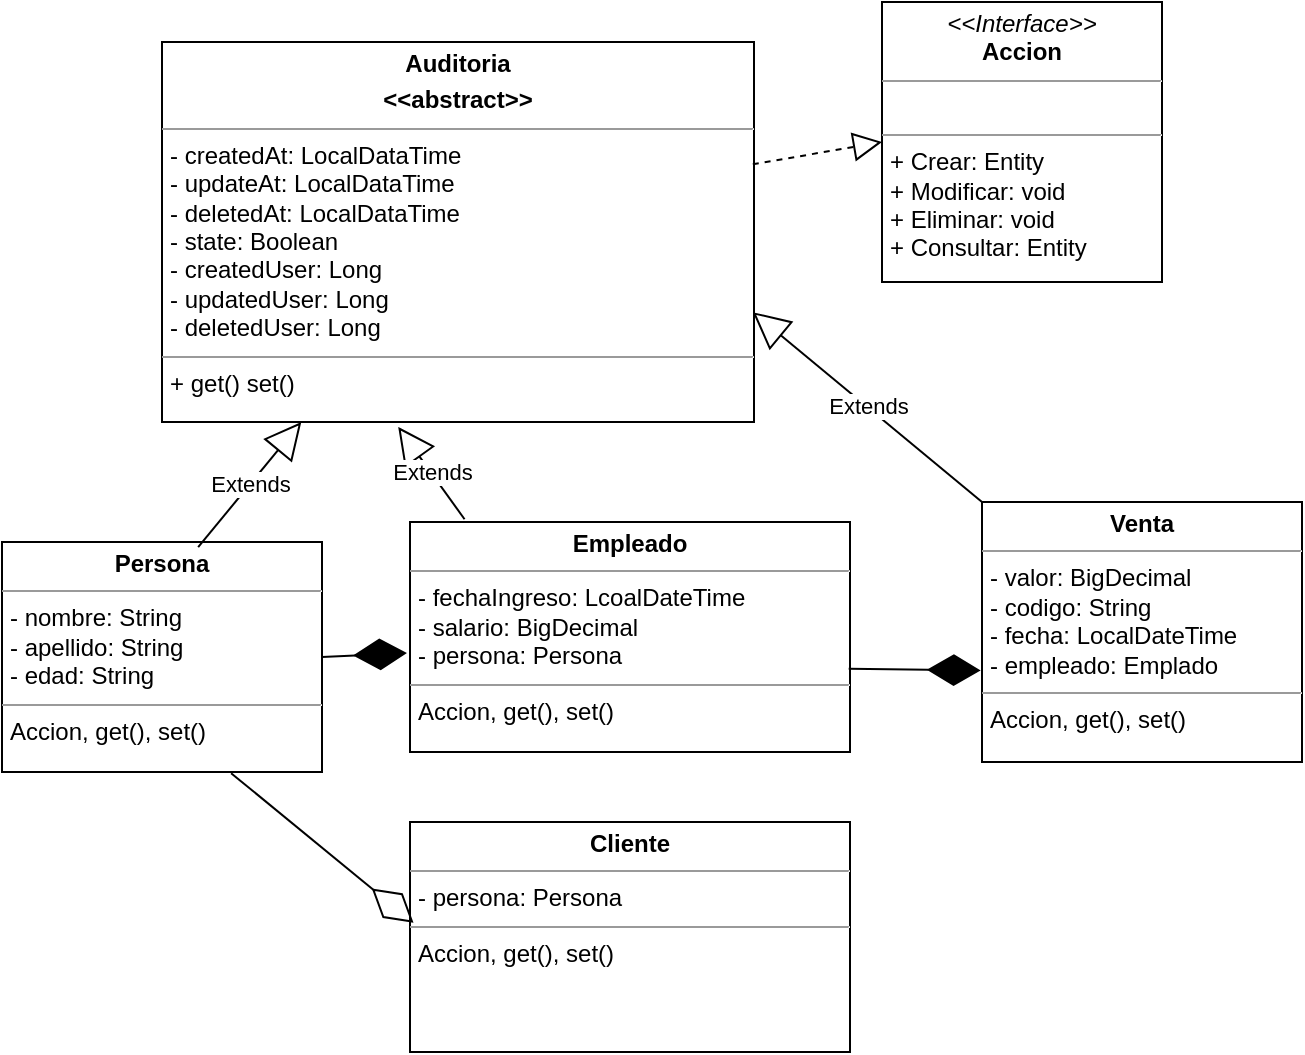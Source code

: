 <mxfile version="22.0.8" type="github">
  <diagram name="Página-1" id="4iCrYhFTXkjfmMckFGQO">
    <mxGraphModel dx="765" dy="424" grid="1" gridSize="10" guides="1" tooltips="1" connect="1" arrows="1" fold="1" page="1" pageScale="1" pageWidth="827" pageHeight="1169" math="0" shadow="0">
      <root>
        <mxCell id="0" />
        <mxCell id="1" parent="0" />
        <mxCell id="Dfm739ACAe1wgb6gIVyl-1" value="&lt;p style=&quot;margin:0px;margin-top:4px;text-align:center;&quot;&gt;&lt;i&gt;&amp;lt;&amp;lt;Interface&amp;gt;&amp;gt;&lt;/i&gt;&lt;br&gt;&lt;b&gt;Accion&lt;/b&gt;&lt;/p&gt;&lt;hr size=&quot;1&quot;&gt;&lt;p style=&quot;margin:0px;margin-left:4px;&quot;&gt;&lt;br&gt;&lt;/p&gt;&lt;hr size=&quot;1&quot;&gt;&lt;p style=&quot;margin:0px;margin-left:4px;&quot;&gt;+ Crear: Entity&lt;br&gt;+ Modificar: void&lt;/p&gt;&lt;p style=&quot;margin:0px;margin-left:4px;&quot;&gt;+ Eliminar: void&lt;br&gt;&lt;/p&gt;&lt;p style=&quot;margin:0px;margin-left:4px;&quot;&gt;+ Consultar: Entity&lt;br&gt;&lt;/p&gt;" style="verticalAlign=top;align=left;overflow=fill;fontSize=12;fontFamily=Helvetica;html=1;whiteSpace=wrap;" vertex="1" parent="1">
          <mxGeometry x="650" y="60" width="140" height="140" as="geometry" />
        </mxCell>
        <mxCell id="Dfm739ACAe1wgb6gIVyl-2" value="&lt;p style=&quot;margin:0px;margin-top:4px;text-align:center;&quot;&gt;&lt;b&gt;Persona&lt;/b&gt;&lt;/p&gt;&lt;hr size=&quot;1&quot;&gt;&lt;p style=&quot;margin:0px;margin-left:4px;&quot;&gt;- nombre: String&lt;/p&gt;&lt;p style=&quot;margin:0px;margin-left:4px;&quot;&gt;- apellido: String&lt;br&gt;&lt;/p&gt;&lt;p style=&quot;margin:0px;margin-left:4px;&quot;&gt;- edad: String&lt;br&gt;&lt;/p&gt;&lt;hr size=&quot;1&quot;&gt;&lt;p style=&quot;margin:0px;margin-left:4px;&quot;&gt;Accion, get(), set()&lt;/p&gt;" style="verticalAlign=top;align=left;overflow=fill;fontSize=12;fontFamily=Helvetica;html=1;whiteSpace=wrap;" vertex="1" parent="1">
          <mxGeometry x="210" y="330" width="160" height="115" as="geometry" />
        </mxCell>
        <mxCell id="Dfm739ACAe1wgb6gIVyl-3" value="&lt;p style=&quot;margin:0px;margin-top:4px;text-align:center;&quot;&gt;&lt;b&gt;Auditoria&lt;/b&gt;&lt;/p&gt;&lt;p style=&quot;margin:0px;margin-top:4px;text-align:center;&quot;&gt;&lt;b&gt;&amp;lt;&amp;lt;abstract&amp;gt;&amp;gt;&lt;/b&gt;&lt;/p&gt;&lt;hr size=&quot;1&quot;&gt;&lt;p style=&quot;margin:0px;margin-left:4px;&quot;&gt;- createdAt: LocalDataTime&lt;/p&gt;&lt;p style=&quot;margin:0px;margin-left:4px;&quot;&gt;- updateAt: LocalDataTime&lt;br&gt;&lt;/p&gt;&lt;p style=&quot;margin:0px;margin-left:4px;&quot;&gt;- deletedAt: LocalDataTime&lt;br&gt;&lt;/p&gt;&lt;p style=&quot;margin:0px;margin-left:4px;&quot;&gt;- state: Boolean&lt;/p&gt;&lt;p style=&quot;margin:0px;margin-left:4px;&quot;&gt;- createdUser: Long&lt;/p&gt;&lt;p style=&quot;margin:0px;margin-left:4px;&quot;&gt;- updatedUser: Long&lt;/p&gt;&lt;p style=&quot;margin:0px;margin-left:4px;&quot;&gt;- deletedUser: Long&lt;/p&gt;&lt;hr size=&quot;1&quot;&gt;&lt;p style=&quot;margin:0px;margin-left:4px;&quot;&gt;+ get() set()&lt;/p&gt;" style="verticalAlign=top;align=left;overflow=fill;fontSize=12;fontFamily=Helvetica;html=1;whiteSpace=wrap;" vertex="1" parent="1">
          <mxGeometry x="290" y="80" width="296" height="190" as="geometry" />
        </mxCell>
        <mxCell id="Dfm739ACAe1wgb6gIVyl-4" value="Extends" style="endArrow=block;endSize=16;endFill=0;html=1;rounded=0;exitX=0.613;exitY=0.022;exitDx=0;exitDy=0;exitPerimeter=0;" edge="1" parent="1" source="Dfm739ACAe1wgb6gIVyl-2" target="Dfm739ACAe1wgb6gIVyl-3">
          <mxGeometry width="160" relative="1" as="geometry">
            <mxPoint x="500" y="350" as="sourcePoint" />
            <mxPoint x="660" y="350" as="targetPoint" />
          </mxGeometry>
        </mxCell>
        <mxCell id="Dfm739ACAe1wgb6gIVyl-5" value="" style="endArrow=block;dashed=1;endFill=0;endSize=12;html=1;rounded=0;entryX=0;entryY=0.5;entryDx=0;entryDy=0;exitX=0.998;exitY=0.322;exitDx=0;exitDy=0;exitPerimeter=0;" edge="1" parent="1" source="Dfm739ACAe1wgb6gIVyl-3" target="Dfm739ACAe1wgb6gIVyl-1">
          <mxGeometry width="160" relative="1" as="geometry">
            <mxPoint x="500" y="270" as="sourcePoint" />
            <mxPoint x="660" y="270" as="targetPoint" />
          </mxGeometry>
        </mxCell>
        <mxCell id="Dfm739ACAe1wgb6gIVyl-6" value="&lt;p style=&quot;margin:0px;margin-top:4px;text-align:center;&quot;&gt;&lt;b&gt;Empleado&lt;/b&gt;&lt;/p&gt;&lt;hr size=&quot;1&quot;&gt;&lt;p style=&quot;margin:0px;margin-left:4px;&quot;&gt;- fechaIngreso: LcoalDateTime&lt;/p&gt;&lt;p style=&quot;margin:0px;margin-left:4px;&quot;&gt;- salario: BigDecimal&lt;/p&gt;&lt;p style=&quot;margin:0px;margin-left:4px;&quot;&gt;- persona: Persona&lt;/p&gt;&lt;hr size=&quot;1&quot;&gt;&lt;p style=&quot;margin:0px;margin-left:4px;&quot;&gt;Accion, get(), set()&lt;br&gt;&lt;/p&gt;" style="verticalAlign=top;align=left;overflow=fill;fontSize=12;fontFamily=Helvetica;html=1;whiteSpace=wrap;" vertex="1" parent="1">
          <mxGeometry x="414" y="320" width="220" height="115" as="geometry" />
        </mxCell>
        <mxCell id="Dfm739ACAe1wgb6gIVyl-7" value="Extends" style="endArrow=block;endSize=16;endFill=0;html=1;rounded=0;exitX=0.124;exitY=-0.012;exitDx=0;exitDy=0;exitPerimeter=0;entryX=0.399;entryY=1.013;entryDx=0;entryDy=0;entryPerimeter=0;" edge="1" parent="1" source="Dfm739ACAe1wgb6gIVyl-6" target="Dfm739ACAe1wgb6gIVyl-3">
          <mxGeometry width="160" relative="1" as="geometry">
            <mxPoint x="318" y="343" as="sourcePoint" />
            <mxPoint x="370" y="280" as="targetPoint" />
          </mxGeometry>
        </mxCell>
        <mxCell id="Dfm739ACAe1wgb6gIVyl-8" value="" style="endArrow=diamondThin;endFill=1;endSize=24;html=1;rounded=0;entryX=-0.007;entryY=0.57;entryDx=0;entryDy=0;entryPerimeter=0;exitX=1;exitY=0.5;exitDx=0;exitDy=0;" edge="1" parent="1" source="Dfm739ACAe1wgb6gIVyl-2" target="Dfm739ACAe1wgb6gIVyl-6">
          <mxGeometry width="160" relative="1" as="geometry">
            <mxPoint x="500" y="270" as="sourcePoint" />
            <mxPoint x="660" y="270" as="targetPoint" />
          </mxGeometry>
        </mxCell>
        <mxCell id="Dfm739ACAe1wgb6gIVyl-9" value="&lt;p style=&quot;margin:0px;margin-top:4px;text-align:center;&quot;&gt;&lt;b&gt;Venta&lt;/b&gt;&lt;/p&gt;&lt;hr size=&quot;1&quot;&gt;&lt;p style=&quot;margin:0px;margin-left:4px;&quot;&gt;- valor: BigDecimal&lt;/p&gt;&lt;p style=&quot;margin:0px;margin-left:4px;&quot;&gt;- codigo: String&lt;br&gt;&lt;/p&gt;&lt;p style=&quot;margin:0px;margin-left:4px;&quot;&gt;- fecha: LocalDateTime&lt;br&gt;&lt;/p&gt;&lt;p style=&quot;margin:0px;margin-left:4px;&quot;&gt;- empleado: Emplado&lt;/p&gt;&lt;hr size=&quot;1&quot;&gt;&lt;p style=&quot;margin:0px;margin-left:4px;&quot;&gt;Accion, get(), set()&lt;/p&gt;" style="verticalAlign=top;align=left;overflow=fill;fontSize=12;fontFamily=Helvetica;html=1;whiteSpace=wrap;" vertex="1" parent="1">
          <mxGeometry x="700" y="310" width="160" height="130" as="geometry" />
        </mxCell>
        <mxCell id="Dfm739ACAe1wgb6gIVyl-10" value="" style="endArrow=diamondThin;endFill=1;endSize=24;html=1;rounded=0;entryX=-0.004;entryY=0.648;entryDx=0;entryDy=0;entryPerimeter=0;exitX=0.997;exitY=0.638;exitDx=0;exitDy=0;exitPerimeter=0;" edge="1" parent="1" source="Dfm739ACAe1wgb6gIVyl-6" target="Dfm739ACAe1wgb6gIVyl-9">
          <mxGeometry width="160" relative="1" as="geometry">
            <mxPoint x="380" y="398" as="sourcePoint" />
            <mxPoint x="422" y="396" as="targetPoint" />
          </mxGeometry>
        </mxCell>
        <mxCell id="Dfm739ACAe1wgb6gIVyl-11" value="Extends" style="endArrow=block;endSize=16;endFill=0;html=1;rounded=0;exitX=0;exitY=0;exitDx=0;exitDy=0;entryX=0.998;entryY=0.711;entryDx=0;entryDy=0;entryPerimeter=0;" edge="1" parent="1" source="Dfm739ACAe1wgb6gIVyl-9" target="Dfm739ACAe1wgb6gIVyl-3">
          <mxGeometry width="160" relative="1" as="geometry">
            <mxPoint x="700" y="287" as="sourcePoint" />
            <mxPoint x="667" y="240" as="targetPoint" />
          </mxGeometry>
        </mxCell>
        <mxCell id="Dfm739ACAe1wgb6gIVyl-13" value="&lt;p style=&quot;margin:0px;margin-top:4px;text-align:center;&quot;&gt;&lt;b&gt;Cliente&lt;/b&gt;&lt;/p&gt;&lt;hr size=&quot;1&quot;&gt;&lt;p style=&quot;margin:0px;margin-left:4px;&quot;&gt;&lt;span style=&quot;background-color: initial;&quot;&gt;- persona: Persona&lt;/span&gt;&lt;br&gt;&lt;/p&gt;&lt;hr size=&quot;1&quot;&gt;&lt;p style=&quot;margin:0px;margin-left:4px;&quot;&gt;Accion, get(), set()&lt;br&gt;&lt;/p&gt;" style="verticalAlign=top;align=left;overflow=fill;fontSize=12;fontFamily=Helvetica;html=1;whiteSpace=wrap;" vertex="1" parent="1">
          <mxGeometry x="414" y="470" width="220" height="115" as="geometry" />
        </mxCell>
        <mxCell id="Dfm739ACAe1wgb6gIVyl-14" value="" style="endArrow=diamondThin;endFill=0;endSize=24;html=1;rounded=0;exitX=0.716;exitY=1.005;exitDx=0;exitDy=0;exitPerimeter=0;entryX=0.008;entryY=0.438;entryDx=0;entryDy=0;entryPerimeter=0;" edge="1" parent="1" source="Dfm739ACAe1wgb6gIVyl-2" target="Dfm739ACAe1wgb6gIVyl-13">
          <mxGeometry width="160" relative="1" as="geometry">
            <mxPoint x="500" y="420" as="sourcePoint" />
            <mxPoint x="660" y="420" as="targetPoint" />
          </mxGeometry>
        </mxCell>
      </root>
    </mxGraphModel>
  </diagram>
</mxfile>
